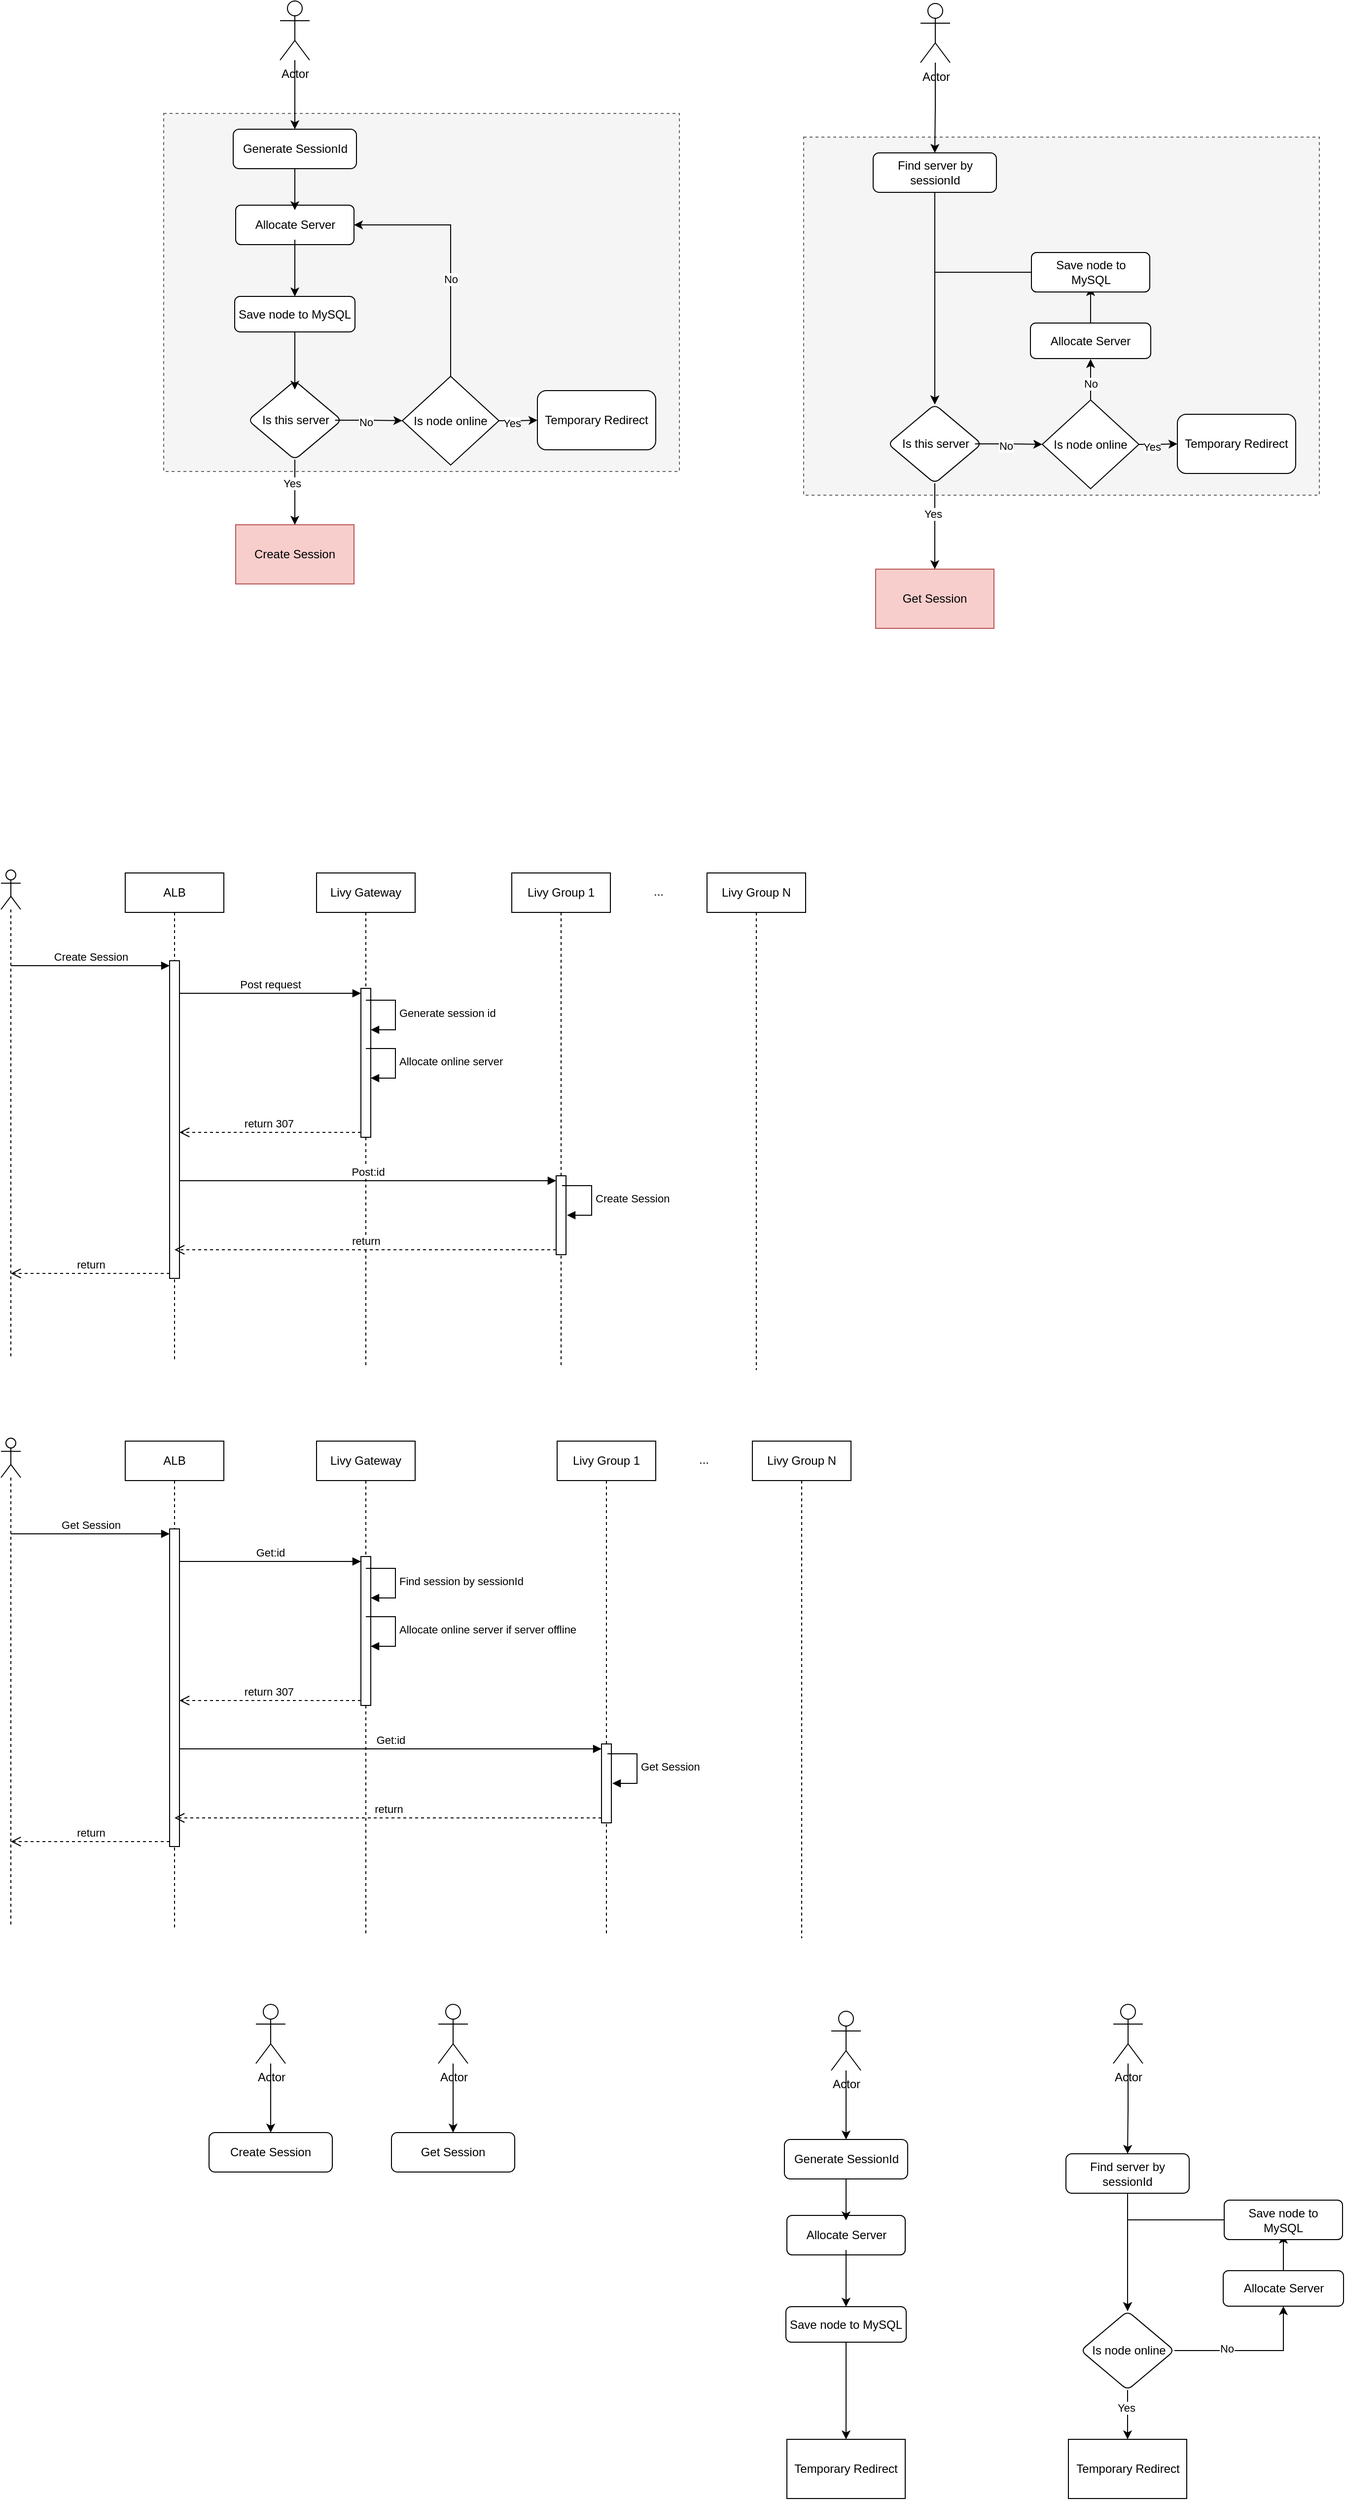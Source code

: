 <mxfile version="26.2.13">
  <diagram name="Page-1" id="TxlCP_52Zl4pygI22ciM">
    <mxGraphModel dx="1428" dy="822" grid="0" gridSize="10" guides="1" tooltips="1" connect="1" arrows="1" fold="1" page="0" pageScale="1" pageWidth="827" pageHeight="1169" math="0" shadow="0">
      <root>
        <mxCell id="0" />
        <mxCell id="1" parent="0" />
        <mxCell id="MgTznX3Nh4NJQTIRdK1o-61" value="" style="rounded=0;whiteSpace=wrap;html=1;dashed=1;fillColor=#f5f5f5;fontColor=#333333;strokeColor=#666666;" vertex="1" parent="1">
          <mxGeometry x="881" y="218" width="523" height="363" as="geometry" />
        </mxCell>
        <mxCell id="MgTznX3Nh4NJQTIRdK1o-23" value="" style="rounded=0;whiteSpace=wrap;html=1;dashed=1;fillColor=#f5f5f5;fontColor=#333333;strokeColor=#666666;" vertex="1" parent="1">
          <mxGeometry x="232" y="194" width="523" height="363" as="geometry" />
        </mxCell>
        <mxCell id="F9eBlbKyJguKDcQdJxCm-21" value="" style="edgeStyle=orthogonalEdgeStyle;rounded=0;orthogonalLoop=1;jettySize=auto;html=1;" parent="1" source="F9eBlbKyJguKDcQdJxCm-1" target="F9eBlbKyJguKDcQdJxCm-20" edge="1">
          <mxGeometry relative="1" as="geometry" />
        </mxCell>
        <mxCell id="F9eBlbKyJguKDcQdJxCm-1" value="Actor" style="shape=umlActor;verticalLabelPosition=bottom;verticalAlign=top;html=1;outlineConnect=0;" parent="1" vertex="1">
          <mxGeometry x="350" y="80" width="30" height="60" as="geometry" />
        </mxCell>
        <mxCell id="F9eBlbKyJguKDcQdJxCm-5" value="" style="rounded=1;whiteSpace=wrap;html=1;verticalAlign=top;arcSize=13;" parent="1" vertex="1">
          <mxGeometry x="305" y="287" width="120" height="40" as="geometry" />
        </mxCell>
        <mxCell id="MgTznX3Nh4NJQTIRdK1o-13" value="" style="edgeStyle=orthogonalEdgeStyle;rounded=0;orthogonalLoop=1;jettySize=auto;html=1;" edge="1" parent="1" source="F9eBlbKyJguKDcQdJxCm-7" target="MgTznX3Nh4NJQTIRdK1o-12">
          <mxGeometry relative="1" as="geometry" />
        </mxCell>
        <mxCell id="F9eBlbKyJguKDcQdJxCm-7" value="Allocate Server" style="text;html=1;align=center;verticalAlign=middle;whiteSpace=wrap;rounded=0;" parent="1" vertex="1">
          <mxGeometry x="322.5" y="292" width="85" height="30" as="geometry" />
        </mxCell>
        <mxCell id="F9eBlbKyJguKDcQdJxCm-11" value="" style="group" parent="1" vertex="1" connectable="0">
          <mxGeometry x="317.5" y="465" width="97" height="80" as="geometry" />
        </mxCell>
        <mxCell id="F9eBlbKyJguKDcQdJxCm-8" value="" style="rhombus;whiteSpace=wrap;html=1;verticalAlign=top;rounded=1;arcSize=13;" parent="F9eBlbKyJguKDcQdJxCm-11" vertex="1">
          <mxGeometry width="95" height="80" as="geometry" />
        </mxCell>
        <mxCell id="F9eBlbKyJguKDcQdJxCm-10" value="Is this server" style="text;html=1;align=center;verticalAlign=middle;whiteSpace=wrap;rounded=0;" parent="F9eBlbKyJguKDcQdJxCm-11" vertex="1">
          <mxGeometry x="8.75" y="25" width="79.5" height="30" as="geometry" />
        </mxCell>
        <mxCell id="F9eBlbKyJguKDcQdJxCm-22" value="" style="edgeStyle=orthogonalEdgeStyle;rounded=0;orthogonalLoop=1;jettySize=auto;html=1;" parent="1" source="F9eBlbKyJguKDcQdJxCm-20" target="F9eBlbKyJguKDcQdJxCm-7" edge="1">
          <mxGeometry relative="1" as="geometry" />
        </mxCell>
        <mxCell id="F9eBlbKyJguKDcQdJxCm-20" value="Generate SessionId" style="rounded=1;whiteSpace=wrap;html=1;" parent="1" vertex="1">
          <mxGeometry x="302.5" y="210" width="125" height="40" as="geometry" />
        </mxCell>
        <mxCell id="F9eBlbKyJguKDcQdJxCm-26" value="Create Session" style="whiteSpace=wrap;html=1;fillColor=#f8cecc;strokeColor=#b85450;" parent="1" vertex="1">
          <mxGeometry x="305" y="611" width="120" height="60" as="geometry" />
        </mxCell>
        <mxCell id="F9eBlbKyJguKDcQdJxCm-30" value="" style="edgeStyle=orthogonalEdgeStyle;rounded=0;orthogonalLoop=1;jettySize=auto;html=1;entryX=0.5;entryY=0;entryDx=0;entryDy=0;" parent="1" source="F9eBlbKyJguKDcQdJxCm-31" target="MgTznX3Nh4NJQTIRdK1o-69" edge="1">
          <mxGeometry relative="1" as="geometry">
            <mxPoint x="1014.5" y="212.5" as="targetPoint" />
          </mxGeometry>
        </mxCell>
        <mxCell id="F9eBlbKyJguKDcQdJxCm-31" value="Actor" style="shape=umlActor;verticalLabelPosition=bottom;verticalAlign=top;html=1;outlineConnect=0;" parent="1" vertex="1">
          <mxGeometry x="999.5" y="82.5" width="30" height="60" as="geometry" />
        </mxCell>
        <mxCell id="F9eBlbKyJguKDcQdJxCm-50" value="Get Session" style="whiteSpace=wrap;html=1;fillColor=#f8cecc;strokeColor=#b85450;" parent="1" vertex="1">
          <mxGeometry x="954" y="656" width="120" height="60" as="geometry" />
        </mxCell>
        <mxCell id="F9eBlbKyJguKDcQdJxCm-53" value="" style="shape=umlLifeline;perimeter=lifelinePerimeter;whiteSpace=wrap;html=1;container=1;dropTarget=0;collapsible=0;recursiveResize=0;outlineConnect=0;portConstraint=eastwest;newEdgeStyle={&quot;curved&quot;:0,&quot;rounded&quot;:0};participant=umlActor;" parent="1" vertex="1">
          <mxGeometry x="67" y="961" width="20" height="493" as="geometry" />
        </mxCell>
        <mxCell id="F9eBlbKyJguKDcQdJxCm-54" value="Livy Gateway" style="shape=umlLifeline;perimeter=lifelinePerimeter;whiteSpace=wrap;html=1;container=1;dropTarget=0;collapsible=0;recursiveResize=0;outlineConnect=0;portConstraint=eastwest;newEdgeStyle={&quot;curved&quot;:0,&quot;rounded&quot;:0};" parent="1" vertex="1">
          <mxGeometry x="387" y="964" width="100" height="500" as="geometry" />
        </mxCell>
        <mxCell id="F9eBlbKyJguKDcQdJxCm-68" value="" style="html=1;outlineConnect=0;targetShapes=umlLifeline;portConstraint=eastwest;newEdgeStyle={&quot;curved&quot;:0,&quot;rounded&quot;:0};points=[[0,0,0,0,5],[0,1,0,0,-5],[1,0,0,0,5],[1,1,0,0,-5]];perimeter=orthogonalPerimeter;" parent="F9eBlbKyJguKDcQdJxCm-54" vertex="1">
          <mxGeometry x="45" y="117" width="10" height="151" as="geometry" />
        </mxCell>
        <mxCell id="F9eBlbKyJguKDcQdJxCm-72" value="Generate session id" style="html=1;align=left;spacingLeft=2;endArrow=block;rounded=0;edgeStyle=orthogonalEdgeStyle;curved=0;rounded=0;" parent="F9eBlbKyJguKDcQdJxCm-54" edge="1">
          <mxGeometry relative="1" as="geometry">
            <mxPoint x="50" y="129" as="sourcePoint" />
            <Array as="points">
              <mxPoint x="80" y="159" />
            </Array>
            <mxPoint x="55" y="159" as="targetPoint" />
          </mxGeometry>
        </mxCell>
        <mxCell id="F9eBlbKyJguKDcQdJxCm-74" value="Allocate online server" style="html=1;align=left;spacingLeft=2;endArrow=block;rounded=0;edgeStyle=orthogonalEdgeStyle;curved=0;rounded=0;" parent="F9eBlbKyJguKDcQdJxCm-54" edge="1">
          <mxGeometry relative="1" as="geometry">
            <mxPoint x="50" y="178" as="sourcePoint" />
            <Array as="points">
              <mxPoint x="80" y="208" />
            </Array>
            <mxPoint x="55" y="208" as="targetPoint" />
          </mxGeometry>
        </mxCell>
        <mxCell id="F9eBlbKyJguKDcQdJxCm-55" value="Livy Group 1" style="shape=umlLifeline;perimeter=lifelinePerimeter;whiteSpace=wrap;html=1;container=1;dropTarget=0;collapsible=0;recursiveResize=0;outlineConnect=0;portConstraint=eastwest;newEdgeStyle={&quot;curved&quot;:0,&quot;rounded&quot;:0};" parent="1" vertex="1">
          <mxGeometry x="585" y="964" width="100" height="500" as="geometry" />
        </mxCell>
        <mxCell id="F9eBlbKyJguKDcQdJxCm-75" value="" style="html=1;points=[[0,0,0,0,5],[0,1,0,0,-5],[1,0,0,0,5],[1,1,0,0,-5]];perimeter=orthogonalPerimeter;outlineConnect=0;targetShapes=umlLifeline;portConstraint=eastwest;newEdgeStyle={&quot;curved&quot;:0,&quot;rounded&quot;:0};" parent="F9eBlbKyJguKDcQdJxCm-55" vertex="1">
          <mxGeometry x="45" y="307" width="10" height="80" as="geometry" />
        </mxCell>
        <mxCell id="F9eBlbKyJguKDcQdJxCm-80" value="Create Session" style="html=1;align=left;spacingLeft=2;endArrow=block;rounded=0;edgeStyle=orthogonalEdgeStyle;curved=0;rounded=0;" parent="F9eBlbKyJguKDcQdJxCm-55" edge="1">
          <mxGeometry relative="1" as="geometry">
            <mxPoint x="51" y="317" as="sourcePoint" />
            <Array as="points">
              <mxPoint x="81" y="347" />
            </Array>
            <mxPoint x="56" y="347" as="targetPoint" />
          </mxGeometry>
        </mxCell>
        <mxCell id="F9eBlbKyJguKDcQdJxCm-56" value="Livy Group N" style="shape=umlLifeline;perimeter=lifelinePerimeter;whiteSpace=wrap;html=1;container=1;dropTarget=0;collapsible=0;recursiveResize=0;outlineConnect=0;portConstraint=eastwest;newEdgeStyle={&quot;curved&quot;:0,&quot;rounded&quot;:0};" parent="1" vertex="1">
          <mxGeometry x="783" y="964" width="100" height="504" as="geometry" />
        </mxCell>
        <mxCell id="F9eBlbKyJguKDcQdJxCm-58" value="Create Session" style="html=1;verticalAlign=bottom;endArrow=block;curved=0;rounded=0;entryX=0;entryY=0;entryDx=0;entryDy=5;" parent="1" source="F9eBlbKyJguKDcQdJxCm-53" target="F9eBlbKyJguKDcQdJxCm-57" edge="1">
          <mxGeometry relative="1" as="geometry">
            <mxPoint x="220" y="1056" as="sourcePoint" />
          </mxGeometry>
        </mxCell>
        <mxCell id="F9eBlbKyJguKDcQdJxCm-59" value="return" style="html=1;verticalAlign=bottom;endArrow=open;dashed=1;endSize=8;curved=0;rounded=0;exitX=0;exitY=1;exitDx=0;exitDy=-5;" parent="1" source="F9eBlbKyJguKDcQdJxCm-57" target="F9eBlbKyJguKDcQdJxCm-53" edge="1">
          <mxGeometry relative="1" as="geometry">
            <mxPoint x="220" y="1126" as="targetPoint" />
          </mxGeometry>
        </mxCell>
        <mxCell id="F9eBlbKyJguKDcQdJxCm-67" value="ALB" style="shape=umlLifeline;perimeter=lifelinePerimeter;whiteSpace=wrap;html=1;container=1;dropTarget=0;collapsible=0;recursiveResize=0;outlineConnect=0;portConstraint=eastwest;newEdgeStyle={&quot;curved&quot;:0,&quot;rounded&quot;:0};" parent="1" vertex="1">
          <mxGeometry x="193" y="964" width="100" height="494" as="geometry" />
        </mxCell>
        <mxCell id="F9eBlbKyJguKDcQdJxCm-57" value="" style="html=1;points=[[0,0,0,0,5],[0,1,0,0,-5],[1,0,0,0,5],[1,1,0,0,-5]];perimeter=orthogonalPerimeter;outlineConnect=0;targetShapes=umlLifeline;portConstraint=eastwest;newEdgeStyle={&quot;curved&quot;:0,&quot;rounded&quot;:0};" parent="F9eBlbKyJguKDcQdJxCm-67" vertex="1">
          <mxGeometry x="45" y="89" width="10" height="322" as="geometry" />
        </mxCell>
        <mxCell id="F9eBlbKyJguKDcQdJxCm-69" value="Post request" style="html=1;verticalAlign=bottom;endArrow=block;curved=0;rounded=0;entryX=0;entryY=0;entryDx=0;entryDy=5;" parent="1" source="F9eBlbKyJguKDcQdJxCm-57" target="F9eBlbKyJguKDcQdJxCm-68" edge="1">
          <mxGeometry relative="1" as="geometry">
            <mxPoint x="362" y="1086" as="sourcePoint" />
          </mxGeometry>
        </mxCell>
        <mxCell id="F9eBlbKyJguKDcQdJxCm-70" value="return 307&amp;nbsp;" style="html=1;verticalAlign=bottom;endArrow=open;dashed=1;endSize=8;curved=0;rounded=0;exitX=0;exitY=1;exitDx=0;exitDy=-5;" parent="1" source="F9eBlbKyJguKDcQdJxCm-68" target="F9eBlbKyJguKDcQdJxCm-57" edge="1">
          <mxGeometry relative="1" as="geometry">
            <mxPoint x="362" y="1156" as="targetPoint" />
          </mxGeometry>
        </mxCell>
        <mxCell id="F9eBlbKyJguKDcQdJxCm-76" value="Post:id" style="html=1;verticalAlign=bottom;endArrow=block;curved=0;rounded=0;entryX=0;entryY=0;entryDx=0;entryDy=5;" parent="1" source="F9eBlbKyJguKDcQdJxCm-57" target="F9eBlbKyJguKDcQdJxCm-75" edge="1">
          <mxGeometry relative="1" as="geometry">
            <mxPoint x="560" y="1276" as="sourcePoint" />
          </mxGeometry>
        </mxCell>
        <mxCell id="F9eBlbKyJguKDcQdJxCm-77" value="return" style="html=1;verticalAlign=bottom;endArrow=open;dashed=1;endSize=8;curved=0;rounded=0;exitX=0;exitY=1;exitDx=0;exitDy=-5;" parent="1" source="F9eBlbKyJguKDcQdJxCm-75" target="F9eBlbKyJguKDcQdJxCm-67" edge="1">
          <mxGeometry relative="1" as="geometry">
            <mxPoint x="560" y="1346" as="targetPoint" />
          </mxGeometry>
        </mxCell>
        <mxCell id="F9eBlbKyJguKDcQdJxCm-78" value="..." style="text;html=1;align=center;verticalAlign=middle;whiteSpace=wrap;rounded=0;" parent="1" vertex="1">
          <mxGeometry x="704" y="968" width="60" height="30" as="geometry" />
        </mxCell>
        <mxCell id="F9eBlbKyJguKDcQdJxCm-81" value="" style="shape=umlLifeline;perimeter=lifelinePerimeter;whiteSpace=wrap;html=1;container=1;dropTarget=0;collapsible=0;recursiveResize=0;outlineConnect=0;portConstraint=eastwest;newEdgeStyle={&quot;curved&quot;:0,&quot;rounded&quot;:0};participant=umlActor;" parent="1" vertex="1">
          <mxGeometry x="67" y="1537" width="20" height="493" as="geometry" />
        </mxCell>
        <mxCell id="F9eBlbKyJguKDcQdJxCm-82" value="Livy Gateway" style="shape=umlLifeline;perimeter=lifelinePerimeter;whiteSpace=wrap;html=1;container=1;dropTarget=0;collapsible=0;recursiveResize=0;outlineConnect=0;portConstraint=eastwest;newEdgeStyle={&quot;curved&quot;:0,&quot;rounded&quot;:0};" parent="1" vertex="1">
          <mxGeometry x="387" y="1540" width="100" height="500" as="geometry" />
        </mxCell>
        <mxCell id="F9eBlbKyJguKDcQdJxCm-83" value="" style="html=1;outlineConnect=0;targetShapes=umlLifeline;portConstraint=eastwest;newEdgeStyle={&quot;curved&quot;:0,&quot;rounded&quot;:0};points=[[0,0,0,0,5],[0,1,0,0,-5],[1,0,0,0,5],[1,1,0,0,-5]];perimeter=orthogonalPerimeter;" parent="F9eBlbKyJguKDcQdJxCm-82" vertex="1">
          <mxGeometry x="45" y="117" width="10" height="151" as="geometry" />
        </mxCell>
        <mxCell id="F9eBlbKyJguKDcQdJxCm-84" value="Find session by sessionId" style="html=1;align=left;spacingLeft=2;endArrow=block;rounded=0;edgeStyle=orthogonalEdgeStyle;curved=0;rounded=0;" parent="F9eBlbKyJguKDcQdJxCm-82" edge="1">
          <mxGeometry relative="1" as="geometry">
            <mxPoint x="50" y="129" as="sourcePoint" />
            <Array as="points">
              <mxPoint x="80" y="159" />
            </Array>
            <mxPoint x="55" y="159" as="targetPoint" />
          </mxGeometry>
        </mxCell>
        <mxCell id="F9eBlbKyJguKDcQdJxCm-85" value="Allocate online server if server offline" style="html=1;align=left;spacingLeft=2;endArrow=block;rounded=0;edgeStyle=orthogonalEdgeStyle;curved=0;rounded=0;" parent="F9eBlbKyJguKDcQdJxCm-82" edge="1">
          <mxGeometry relative="1" as="geometry">
            <mxPoint x="50" y="178" as="sourcePoint" />
            <Array as="points">
              <mxPoint x="80" y="208" />
            </Array>
            <mxPoint x="55" y="208" as="targetPoint" />
          </mxGeometry>
        </mxCell>
        <mxCell id="F9eBlbKyJguKDcQdJxCm-86" value="Livy Group 1" style="shape=umlLifeline;perimeter=lifelinePerimeter;whiteSpace=wrap;html=1;container=1;dropTarget=0;collapsible=0;recursiveResize=0;outlineConnect=0;portConstraint=eastwest;newEdgeStyle={&quot;curved&quot;:0,&quot;rounded&quot;:0};" parent="1" vertex="1">
          <mxGeometry x="631" y="1540" width="100" height="500" as="geometry" />
        </mxCell>
        <mxCell id="F9eBlbKyJguKDcQdJxCm-87" value="" style="html=1;points=[[0,0,0,0,5],[0,1,0,0,-5],[1,0,0,0,5],[1,1,0,0,-5]];perimeter=orthogonalPerimeter;outlineConnect=0;targetShapes=umlLifeline;portConstraint=eastwest;newEdgeStyle={&quot;curved&quot;:0,&quot;rounded&quot;:0};" parent="F9eBlbKyJguKDcQdJxCm-86" vertex="1">
          <mxGeometry x="45" y="307" width="10" height="80" as="geometry" />
        </mxCell>
        <mxCell id="F9eBlbKyJguKDcQdJxCm-88" value="Get Session" style="html=1;align=left;spacingLeft=2;endArrow=block;rounded=0;edgeStyle=orthogonalEdgeStyle;curved=0;rounded=0;" parent="F9eBlbKyJguKDcQdJxCm-86" edge="1">
          <mxGeometry relative="1" as="geometry">
            <mxPoint x="51" y="317" as="sourcePoint" />
            <Array as="points">
              <mxPoint x="81" y="347" />
            </Array>
            <mxPoint x="56" y="347" as="targetPoint" />
          </mxGeometry>
        </mxCell>
        <mxCell id="F9eBlbKyJguKDcQdJxCm-89" value="Livy Group N" style="shape=umlLifeline;perimeter=lifelinePerimeter;whiteSpace=wrap;html=1;container=1;dropTarget=0;collapsible=0;recursiveResize=0;outlineConnect=0;portConstraint=eastwest;newEdgeStyle={&quot;curved&quot;:0,&quot;rounded&quot;:0};" parent="1" vertex="1">
          <mxGeometry x="829" y="1540" width="100" height="504" as="geometry" />
        </mxCell>
        <mxCell id="F9eBlbKyJguKDcQdJxCm-90" value="Get Session" style="html=1;verticalAlign=bottom;endArrow=block;curved=0;rounded=0;entryX=0;entryY=0;entryDx=0;entryDy=5;" parent="1" source="F9eBlbKyJguKDcQdJxCm-81" target="F9eBlbKyJguKDcQdJxCm-93" edge="1">
          <mxGeometry relative="1" as="geometry">
            <mxPoint x="220" y="1632" as="sourcePoint" />
          </mxGeometry>
        </mxCell>
        <mxCell id="F9eBlbKyJguKDcQdJxCm-91" value="return" style="html=1;verticalAlign=bottom;endArrow=open;dashed=1;endSize=8;curved=0;rounded=0;exitX=0;exitY=1;exitDx=0;exitDy=-5;" parent="1" source="F9eBlbKyJguKDcQdJxCm-93" target="F9eBlbKyJguKDcQdJxCm-81" edge="1">
          <mxGeometry relative="1" as="geometry">
            <mxPoint x="220" y="1702" as="targetPoint" />
          </mxGeometry>
        </mxCell>
        <mxCell id="F9eBlbKyJguKDcQdJxCm-92" value="ALB" style="shape=umlLifeline;perimeter=lifelinePerimeter;whiteSpace=wrap;html=1;container=1;dropTarget=0;collapsible=0;recursiveResize=0;outlineConnect=0;portConstraint=eastwest;newEdgeStyle={&quot;curved&quot;:0,&quot;rounded&quot;:0};" parent="1" vertex="1">
          <mxGeometry x="193" y="1540" width="100" height="494" as="geometry" />
        </mxCell>
        <mxCell id="F9eBlbKyJguKDcQdJxCm-93" value="" style="html=1;points=[[0,0,0,0,5],[0,1,0,0,-5],[1,0,0,0,5],[1,1,0,0,-5]];perimeter=orthogonalPerimeter;outlineConnect=0;targetShapes=umlLifeline;portConstraint=eastwest;newEdgeStyle={&quot;curved&quot;:0,&quot;rounded&quot;:0};" parent="F9eBlbKyJguKDcQdJxCm-92" vertex="1">
          <mxGeometry x="45" y="89" width="10" height="322" as="geometry" />
        </mxCell>
        <mxCell id="F9eBlbKyJguKDcQdJxCm-94" value="Get:id" style="html=1;verticalAlign=bottom;endArrow=block;curved=0;rounded=0;entryX=0;entryY=0;entryDx=0;entryDy=5;" parent="1" source="F9eBlbKyJguKDcQdJxCm-93" target="F9eBlbKyJguKDcQdJxCm-83" edge="1">
          <mxGeometry relative="1" as="geometry">
            <mxPoint x="362" y="1662" as="sourcePoint" />
          </mxGeometry>
        </mxCell>
        <mxCell id="F9eBlbKyJguKDcQdJxCm-95" value="return 307&amp;nbsp;" style="html=1;verticalAlign=bottom;endArrow=open;dashed=1;endSize=8;curved=0;rounded=0;exitX=0;exitY=1;exitDx=0;exitDy=-5;" parent="1" source="F9eBlbKyJguKDcQdJxCm-83" target="F9eBlbKyJguKDcQdJxCm-93" edge="1">
          <mxGeometry relative="1" as="geometry">
            <mxPoint x="362" y="1732" as="targetPoint" />
          </mxGeometry>
        </mxCell>
        <mxCell id="F9eBlbKyJguKDcQdJxCm-96" value="Get:id" style="html=1;verticalAlign=bottom;endArrow=block;curved=0;rounded=0;entryX=0;entryY=0;entryDx=0;entryDy=5;" parent="1" source="F9eBlbKyJguKDcQdJxCm-93" target="F9eBlbKyJguKDcQdJxCm-87" edge="1">
          <mxGeometry relative="1" as="geometry">
            <mxPoint x="560" y="1852" as="sourcePoint" />
          </mxGeometry>
        </mxCell>
        <mxCell id="F9eBlbKyJguKDcQdJxCm-97" value="return" style="html=1;verticalAlign=bottom;endArrow=open;dashed=1;endSize=8;curved=0;rounded=0;exitX=0;exitY=1;exitDx=0;exitDy=-5;" parent="1" source="F9eBlbKyJguKDcQdJxCm-87" target="F9eBlbKyJguKDcQdJxCm-92" edge="1">
          <mxGeometry relative="1" as="geometry">
            <mxPoint x="560" y="1922" as="targetPoint" />
          </mxGeometry>
        </mxCell>
        <mxCell id="F9eBlbKyJguKDcQdJxCm-98" value="..." style="text;html=1;align=center;verticalAlign=middle;whiteSpace=wrap;rounded=0;" parent="1" vertex="1">
          <mxGeometry x="750" y="1544" width="60" height="30" as="geometry" />
        </mxCell>
        <mxCell id="MgTznX3Nh4NJQTIRdK1o-16" value="" style="edgeStyle=orthogonalEdgeStyle;rounded=0;orthogonalLoop=1;jettySize=auto;html=1;" edge="1" parent="1" source="MgTznX3Nh4NJQTIRdK1o-12">
          <mxGeometry relative="1" as="geometry">
            <mxPoint x="365" y="474" as="targetPoint" />
          </mxGeometry>
        </mxCell>
        <mxCell id="MgTznX3Nh4NJQTIRdK1o-12" value="Save node to MySQL" style="rounded=1;whiteSpace=wrap;html=1;" vertex="1" parent="1">
          <mxGeometry x="304" y="379.5" width="122" height="36" as="geometry" />
        </mxCell>
        <mxCell id="MgTznX3Nh4NJQTIRdK1o-20" value="" style="edgeStyle=orthogonalEdgeStyle;rounded=0;orthogonalLoop=1;jettySize=auto;html=1;entryX=0.5;entryY=0;entryDx=0;entryDy=0;" edge="1" parent="1" source="F9eBlbKyJguKDcQdJxCm-8" target="F9eBlbKyJguKDcQdJxCm-26">
          <mxGeometry relative="1" as="geometry">
            <mxPoint x="365" y="605" as="targetPoint" />
          </mxGeometry>
        </mxCell>
        <mxCell id="MgTznX3Nh4NJQTIRdK1o-21" value="Yes" style="edgeLabel;html=1;align=center;verticalAlign=middle;resizable=0;points=[];" vertex="1" connectable="0" parent="MgTznX3Nh4NJQTIRdK1o-20">
          <mxGeometry x="-0.267" y="-3" relative="1" as="geometry">
            <mxPoint as="offset" />
          </mxGeometry>
        </mxCell>
        <mxCell id="MgTznX3Nh4NJQTIRdK1o-55" value="" style="edgeStyle=orthogonalEdgeStyle;rounded=0;orthogonalLoop=1;jettySize=auto;html=1;" edge="1" parent="1" source="MgTznX3Nh4NJQTIRdK1o-48" target="MgTznX3Nh4NJQTIRdK1o-52">
          <mxGeometry relative="1" as="geometry" />
        </mxCell>
        <mxCell id="MgTznX3Nh4NJQTIRdK1o-56" value="Yes" style="edgeLabel;html=1;align=center;verticalAlign=middle;resizable=0;points=[];" vertex="1" connectable="0" parent="MgTznX3Nh4NJQTIRdK1o-55">
          <mxGeometry x="-0.342" y="-1" relative="1" as="geometry">
            <mxPoint y="1" as="offset" />
          </mxGeometry>
        </mxCell>
        <mxCell id="MgTznX3Nh4NJQTIRdK1o-57" style="edgeStyle=orthogonalEdgeStyle;rounded=0;orthogonalLoop=1;jettySize=auto;html=1;entryX=1;entryY=0.5;entryDx=0;entryDy=0;exitX=0.5;exitY=0;exitDx=0;exitDy=0;" edge="1" parent="1" source="MgTznX3Nh4NJQTIRdK1o-48" target="F9eBlbKyJguKDcQdJxCm-5">
          <mxGeometry relative="1" as="geometry" />
        </mxCell>
        <mxCell id="MgTznX3Nh4NJQTIRdK1o-58" value="No" style="edgeLabel;html=1;align=center;verticalAlign=middle;resizable=0;points=[];" vertex="1" connectable="0" parent="MgTznX3Nh4NJQTIRdK1o-57">
          <mxGeometry x="-0.217" relative="1" as="geometry">
            <mxPoint as="offset" />
          </mxGeometry>
        </mxCell>
        <mxCell id="MgTznX3Nh4NJQTIRdK1o-48" value="Is node online" style="rhombus;whiteSpace=wrap;html=1;" vertex="1" parent="1">
          <mxGeometry x="474" y="460.5" width="98" height="90" as="geometry" />
        </mxCell>
        <mxCell id="MgTznX3Nh4NJQTIRdK1o-52" value="Temporary Redirect" style="rounded=1;whiteSpace=wrap;html=1;" vertex="1" parent="1">
          <mxGeometry x="611" y="475" width="120" height="60" as="geometry" />
        </mxCell>
        <mxCell id="MgTznX3Nh4NJQTIRdK1o-53" value="" style="edgeStyle=orthogonalEdgeStyle;rounded=0;orthogonalLoop=1;jettySize=auto;html=1;" edge="1" parent="1" source="F9eBlbKyJguKDcQdJxCm-10" target="MgTznX3Nh4NJQTIRdK1o-48">
          <mxGeometry relative="1" as="geometry" />
        </mxCell>
        <mxCell id="MgTznX3Nh4NJQTIRdK1o-54" value="No" style="edgeLabel;html=1;align=center;verticalAlign=middle;resizable=0;points=[];" vertex="1" connectable="0" parent="MgTznX3Nh4NJQTIRdK1o-53">
          <mxGeometry x="-0.12" y="-2" relative="1" as="geometry">
            <mxPoint as="offset" />
          </mxGeometry>
        </mxCell>
        <mxCell id="MgTznX3Nh4NJQTIRdK1o-65" value="" style="group" vertex="1" connectable="0" parent="1">
          <mxGeometry x="966.5" y="489" width="97" height="80" as="geometry" />
        </mxCell>
        <mxCell id="MgTznX3Nh4NJQTIRdK1o-66" value="" style="rhombus;whiteSpace=wrap;html=1;verticalAlign=top;rounded=1;arcSize=13;" vertex="1" parent="MgTznX3Nh4NJQTIRdK1o-65">
          <mxGeometry width="95" height="80" as="geometry" />
        </mxCell>
        <mxCell id="MgTznX3Nh4NJQTIRdK1o-67" value="Is this server" style="text;html=1;align=center;verticalAlign=middle;whiteSpace=wrap;rounded=0;" vertex="1" parent="MgTznX3Nh4NJQTIRdK1o-65">
          <mxGeometry x="8.75" y="25" width="79.5" height="30" as="geometry" />
        </mxCell>
        <mxCell id="MgTznX3Nh4NJQTIRdK1o-83" style="edgeStyle=orthogonalEdgeStyle;rounded=0;orthogonalLoop=1;jettySize=auto;html=1;" edge="1" parent="1" source="MgTznX3Nh4NJQTIRdK1o-69" target="MgTznX3Nh4NJQTIRdK1o-66">
          <mxGeometry relative="1" as="geometry" />
        </mxCell>
        <mxCell id="MgTznX3Nh4NJQTIRdK1o-69" value="Find server by sessionId" style="rounded=1;whiteSpace=wrap;html=1;" vertex="1" parent="1">
          <mxGeometry x="951.5" y="234" width="125" height="40" as="geometry" />
        </mxCell>
        <mxCell id="MgTznX3Nh4NJQTIRdK1o-82" value="" style="edgeStyle=orthogonalEdgeStyle;rounded=0;orthogonalLoop=1;jettySize=auto;html=1;" edge="1" parent="1" source="MgTznX3Nh4NJQTIRdK1o-71" target="MgTznX3Nh4NJQTIRdK1o-64">
          <mxGeometry relative="1" as="geometry" />
        </mxCell>
        <mxCell id="MgTznX3Nh4NJQTIRdK1o-71" value="Allocate Server" style="rounded=1;whiteSpace=wrap;html=1;" vertex="1" parent="1">
          <mxGeometry x="1111" y="406.5" width="122" height="36" as="geometry" />
        </mxCell>
        <mxCell id="MgTznX3Nh4NJQTIRdK1o-73" value="" style="edgeStyle=orthogonalEdgeStyle;rounded=0;orthogonalLoop=1;jettySize=auto;html=1;" edge="1" parent="1" source="MgTznX3Nh4NJQTIRdK1o-77" target="MgTznX3Nh4NJQTIRdK1o-78">
          <mxGeometry relative="1" as="geometry" />
        </mxCell>
        <mxCell id="MgTznX3Nh4NJQTIRdK1o-74" value="Yes" style="edgeLabel;html=1;align=center;verticalAlign=middle;resizable=0;points=[];" vertex="1" connectable="0" parent="MgTznX3Nh4NJQTIRdK1o-73">
          <mxGeometry x="-0.342" y="-1" relative="1" as="geometry">
            <mxPoint y="1" as="offset" />
          </mxGeometry>
        </mxCell>
        <mxCell id="MgTznX3Nh4NJQTIRdK1o-75" style="edgeStyle=orthogonalEdgeStyle;rounded=0;orthogonalLoop=1;jettySize=auto;html=1;exitX=0.5;exitY=0;exitDx=0;exitDy=0;" edge="1" parent="1" source="MgTznX3Nh4NJQTIRdK1o-77">
          <mxGeometry relative="1" as="geometry">
            <mxPoint x="1172" y="443" as="targetPoint" />
          </mxGeometry>
        </mxCell>
        <mxCell id="MgTznX3Nh4NJQTIRdK1o-76" value="No" style="edgeLabel;html=1;align=center;verticalAlign=middle;resizable=0;points=[];" vertex="1" connectable="0" parent="MgTznX3Nh4NJQTIRdK1o-75">
          <mxGeometry x="-0.217" relative="1" as="geometry">
            <mxPoint as="offset" />
          </mxGeometry>
        </mxCell>
        <mxCell id="MgTznX3Nh4NJQTIRdK1o-77" value="Is node online" style="rhombus;whiteSpace=wrap;html=1;" vertex="1" parent="1">
          <mxGeometry x="1123" y="484.5" width="98" height="90" as="geometry" />
        </mxCell>
        <mxCell id="MgTznX3Nh4NJQTIRdK1o-78" value="Temporary Redirect" style="rounded=1;whiteSpace=wrap;html=1;" vertex="1" parent="1">
          <mxGeometry x="1260" y="499" width="120" height="60" as="geometry" />
        </mxCell>
        <mxCell id="MgTznX3Nh4NJQTIRdK1o-79" value="" style="edgeStyle=orthogonalEdgeStyle;rounded=0;orthogonalLoop=1;jettySize=auto;html=1;" edge="1" parent="1" source="MgTznX3Nh4NJQTIRdK1o-67" target="MgTznX3Nh4NJQTIRdK1o-77">
          <mxGeometry relative="1" as="geometry" />
        </mxCell>
        <mxCell id="MgTznX3Nh4NJQTIRdK1o-80" value="No" style="edgeLabel;html=1;align=center;verticalAlign=middle;resizable=0;points=[];" vertex="1" connectable="0" parent="MgTznX3Nh4NJQTIRdK1o-79">
          <mxGeometry x="-0.12" y="-2" relative="1" as="geometry">
            <mxPoint as="offset" />
          </mxGeometry>
        </mxCell>
        <mxCell id="MgTznX3Nh4NJQTIRdK1o-81" value="" style="group" vertex="1" connectable="0" parent="1">
          <mxGeometry x="1112" y="335" width="120" height="40" as="geometry" />
        </mxCell>
        <mxCell id="MgTznX3Nh4NJQTIRdK1o-62" value="" style="rounded=1;whiteSpace=wrap;html=1;verticalAlign=top;arcSize=13;" vertex="1" parent="MgTznX3Nh4NJQTIRdK1o-81">
          <mxGeometry width="120" height="40" as="geometry" />
        </mxCell>
        <mxCell id="MgTznX3Nh4NJQTIRdK1o-64" value="Save node to MySQL" style="text;html=1;align=center;verticalAlign=middle;whiteSpace=wrap;rounded=0;" vertex="1" parent="MgTznX3Nh4NJQTIRdK1o-81">
          <mxGeometry x="17.5" y="5" width="85" height="30" as="geometry" />
        </mxCell>
        <mxCell id="MgTznX3Nh4NJQTIRdK1o-84" style="edgeStyle=orthogonalEdgeStyle;rounded=0;orthogonalLoop=1;jettySize=auto;html=1;entryX=0.5;entryY=0;entryDx=0;entryDy=0;" edge="1" parent="1" source="MgTznX3Nh4NJQTIRdK1o-66" target="F9eBlbKyJguKDcQdJxCm-50">
          <mxGeometry relative="1" as="geometry" />
        </mxCell>
        <mxCell id="MgTznX3Nh4NJQTIRdK1o-85" value="Yes" style="edgeLabel;html=1;align=center;verticalAlign=middle;resizable=0;points=[];" vertex="1" connectable="0" parent="MgTznX3Nh4NJQTIRdK1o-84">
          <mxGeometry x="-0.287" y="-2" relative="1" as="geometry">
            <mxPoint as="offset" />
          </mxGeometry>
        </mxCell>
        <mxCell id="MgTznX3Nh4NJQTIRdK1o-86" style="edgeStyle=orthogonalEdgeStyle;rounded=0;orthogonalLoop=1;jettySize=auto;html=1;entryX=0.5;entryY=0;entryDx=0;entryDy=0;" edge="1" parent="1" source="MgTznX3Nh4NJQTIRdK1o-62" target="MgTznX3Nh4NJQTIRdK1o-66">
          <mxGeometry relative="1" as="geometry" />
        </mxCell>
        <mxCell id="MgTznX3Nh4NJQTIRdK1o-88" value="" style="edgeStyle=orthogonalEdgeStyle;rounded=0;orthogonalLoop=1;jettySize=auto;html=1;" edge="1" parent="1" source="MgTznX3Nh4NJQTIRdK1o-89" target="MgTznX3Nh4NJQTIRdK1o-97">
          <mxGeometry relative="1" as="geometry" />
        </mxCell>
        <mxCell id="MgTznX3Nh4NJQTIRdK1o-89" value="Actor" style="shape=umlActor;verticalLabelPosition=bottom;verticalAlign=top;html=1;outlineConnect=0;" vertex="1" parent="1">
          <mxGeometry x="909" y="2118" width="30" height="60" as="geometry" />
        </mxCell>
        <mxCell id="MgTznX3Nh4NJQTIRdK1o-90" value="" style="rounded=1;whiteSpace=wrap;html=1;verticalAlign=top;arcSize=13;" vertex="1" parent="1">
          <mxGeometry x="864" y="2325" width="120" height="40" as="geometry" />
        </mxCell>
        <mxCell id="MgTznX3Nh4NJQTIRdK1o-91" value="" style="edgeStyle=orthogonalEdgeStyle;rounded=0;orthogonalLoop=1;jettySize=auto;html=1;" edge="1" parent="1" source="MgTznX3Nh4NJQTIRdK1o-92" target="MgTznX3Nh4NJQTIRdK1o-100">
          <mxGeometry relative="1" as="geometry" />
        </mxCell>
        <mxCell id="MgTznX3Nh4NJQTIRdK1o-92" value="Allocate Server" style="text;html=1;align=center;verticalAlign=middle;whiteSpace=wrap;rounded=0;" vertex="1" parent="1">
          <mxGeometry x="881.5" y="2330" width="85" height="30" as="geometry" />
        </mxCell>
        <mxCell id="MgTznX3Nh4NJQTIRdK1o-96" value="" style="edgeStyle=orthogonalEdgeStyle;rounded=0;orthogonalLoop=1;jettySize=auto;html=1;" edge="1" parent="1" source="MgTznX3Nh4NJQTIRdK1o-97" target="MgTznX3Nh4NJQTIRdK1o-92">
          <mxGeometry relative="1" as="geometry" />
        </mxCell>
        <mxCell id="MgTznX3Nh4NJQTIRdK1o-97" value="Generate SessionId" style="rounded=1;whiteSpace=wrap;html=1;" vertex="1" parent="1">
          <mxGeometry x="861.5" y="2248" width="125" height="40" as="geometry" />
        </mxCell>
        <mxCell id="MgTznX3Nh4NJQTIRdK1o-99" value="" style="edgeStyle=orthogonalEdgeStyle;rounded=0;orthogonalLoop=1;jettySize=auto;html=1;entryX=0.5;entryY=0;entryDx=0;entryDy=0;" edge="1" parent="1" source="MgTznX3Nh4NJQTIRdK1o-100" target="MgTznX3Nh4NJQTIRdK1o-111">
          <mxGeometry relative="1" as="geometry">
            <mxPoint x="924" y="2512" as="targetPoint" />
          </mxGeometry>
        </mxCell>
        <mxCell id="MgTznX3Nh4NJQTIRdK1o-100" value="Save node to MySQL" style="rounded=1;whiteSpace=wrap;html=1;" vertex="1" parent="1">
          <mxGeometry x="863" y="2417.5" width="122" height="36" as="geometry" />
        </mxCell>
        <mxCell id="MgTznX3Nh4NJQTIRdK1o-111" value="Temporary Redirect" style="rounded=0;whiteSpace=wrap;html=1;" vertex="1" parent="1">
          <mxGeometry x="864" y="2552" width="120" height="60" as="geometry" />
        </mxCell>
        <mxCell id="MgTznX3Nh4NJQTIRdK1o-112" value="" style="edgeStyle=orthogonalEdgeStyle;rounded=0;orthogonalLoop=1;jettySize=auto;html=1;entryX=0.5;entryY=0;entryDx=0;entryDy=0;" edge="1" parent="1" source="MgTznX3Nh4NJQTIRdK1o-113" target="MgTznX3Nh4NJQTIRdK1o-120">
          <mxGeometry relative="1" as="geometry">
            <mxPoint x="1210" y="2241" as="targetPoint" />
          </mxGeometry>
        </mxCell>
        <mxCell id="MgTznX3Nh4NJQTIRdK1o-113" value="Actor" style="shape=umlActor;verticalLabelPosition=bottom;verticalAlign=top;html=1;outlineConnect=0;" vertex="1" parent="1">
          <mxGeometry x="1195" y="2111" width="30" height="60" as="geometry" />
        </mxCell>
        <mxCell id="MgTznX3Nh4NJQTIRdK1o-116" value="" style="group" vertex="1" connectable="0" parent="1">
          <mxGeometry x="1162" y="2422" width="97" height="80" as="geometry" />
        </mxCell>
        <mxCell id="MgTznX3Nh4NJQTIRdK1o-117" value="" style="rhombus;whiteSpace=wrap;html=1;verticalAlign=top;rounded=1;arcSize=13;" vertex="1" parent="MgTznX3Nh4NJQTIRdK1o-116">
          <mxGeometry width="95" height="80" as="geometry" />
        </mxCell>
        <mxCell id="MgTznX3Nh4NJQTIRdK1o-118" value="Is node online" style="text;html=1;align=center;verticalAlign=middle;whiteSpace=wrap;rounded=0;" vertex="1" parent="MgTznX3Nh4NJQTIRdK1o-116">
          <mxGeometry x="8.75" y="25" width="79.5" height="30" as="geometry" />
        </mxCell>
        <mxCell id="MgTznX3Nh4NJQTIRdK1o-119" style="edgeStyle=orthogonalEdgeStyle;rounded=0;orthogonalLoop=1;jettySize=auto;html=1;" edge="1" parent="1" source="MgTznX3Nh4NJQTIRdK1o-120" target="MgTznX3Nh4NJQTIRdK1o-117">
          <mxGeometry relative="1" as="geometry" />
        </mxCell>
        <mxCell id="MgTznX3Nh4NJQTIRdK1o-120" value="Find server by sessionId" style="rounded=1;whiteSpace=wrap;html=1;" vertex="1" parent="1">
          <mxGeometry x="1147" y="2262.5" width="125" height="40" as="geometry" />
        </mxCell>
        <mxCell id="MgTznX3Nh4NJQTIRdK1o-121" value="" style="edgeStyle=orthogonalEdgeStyle;rounded=0;orthogonalLoop=1;jettySize=auto;html=1;" edge="1" parent="1" source="MgTznX3Nh4NJQTIRdK1o-122" target="MgTznX3Nh4NJQTIRdK1o-133">
          <mxGeometry relative="1" as="geometry" />
        </mxCell>
        <mxCell id="MgTznX3Nh4NJQTIRdK1o-122" value="Allocate Server" style="rounded=1;whiteSpace=wrap;html=1;" vertex="1" parent="1">
          <mxGeometry x="1306.5" y="2381" width="122" height="36" as="geometry" />
        </mxCell>
        <mxCell id="MgTznX3Nh4NJQTIRdK1o-131" value="" style="group" vertex="1" connectable="0" parent="1">
          <mxGeometry x="1307.5" y="2309.5" width="120" height="40" as="geometry" />
        </mxCell>
        <mxCell id="MgTznX3Nh4NJQTIRdK1o-132" value="" style="rounded=1;whiteSpace=wrap;html=1;verticalAlign=top;arcSize=13;" vertex="1" parent="MgTznX3Nh4NJQTIRdK1o-131">
          <mxGeometry width="120" height="40" as="geometry" />
        </mxCell>
        <mxCell id="MgTznX3Nh4NJQTIRdK1o-133" value="Save node to MySQL" style="text;html=1;align=center;verticalAlign=middle;whiteSpace=wrap;rounded=0;" vertex="1" parent="MgTznX3Nh4NJQTIRdK1o-131">
          <mxGeometry x="17.5" y="5" width="85" height="30" as="geometry" />
        </mxCell>
        <mxCell id="MgTznX3Nh4NJQTIRdK1o-134" style="edgeStyle=orthogonalEdgeStyle;rounded=0;orthogonalLoop=1;jettySize=auto;html=1;entryX=0.5;entryY=0;entryDx=0;entryDy=0;" edge="1" parent="1" source="MgTznX3Nh4NJQTIRdK1o-117" target="MgTznX3Nh4NJQTIRdK1o-139">
          <mxGeometry relative="1" as="geometry">
            <mxPoint x="1209.5" y="2577" as="targetPoint" />
          </mxGeometry>
        </mxCell>
        <mxCell id="MgTznX3Nh4NJQTIRdK1o-135" value="Yes" style="edgeLabel;html=1;align=center;verticalAlign=middle;resizable=0;points=[];" vertex="1" connectable="0" parent="MgTznX3Nh4NJQTIRdK1o-134">
          <mxGeometry x="-0.287" y="-2" relative="1" as="geometry">
            <mxPoint as="offset" />
          </mxGeometry>
        </mxCell>
        <mxCell id="MgTznX3Nh4NJQTIRdK1o-136" style="edgeStyle=orthogonalEdgeStyle;rounded=0;orthogonalLoop=1;jettySize=auto;html=1;entryX=0.5;entryY=0;entryDx=0;entryDy=0;" edge="1" parent="1" source="MgTznX3Nh4NJQTIRdK1o-132" target="MgTznX3Nh4NJQTIRdK1o-117">
          <mxGeometry relative="1" as="geometry" />
        </mxCell>
        <mxCell id="MgTznX3Nh4NJQTIRdK1o-137" style="edgeStyle=orthogonalEdgeStyle;rounded=0;orthogonalLoop=1;jettySize=auto;html=1;entryX=0.5;entryY=1;entryDx=0;entryDy=0;" edge="1" parent="1" source="MgTznX3Nh4NJQTIRdK1o-117" target="MgTznX3Nh4NJQTIRdK1o-122">
          <mxGeometry relative="1" as="geometry" />
        </mxCell>
        <mxCell id="MgTznX3Nh4NJQTIRdK1o-138" value="No" style="edgeLabel;html=1;align=center;verticalAlign=middle;resizable=0;points=[];" vertex="1" connectable="0" parent="MgTznX3Nh4NJQTIRdK1o-137">
          <mxGeometry x="-0.318" y="2" relative="1" as="geometry">
            <mxPoint as="offset" />
          </mxGeometry>
        </mxCell>
        <mxCell id="MgTznX3Nh4NJQTIRdK1o-139" value="Temporary Redirect" style="rounded=0;whiteSpace=wrap;html=1;" vertex="1" parent="1">
          <mxGeometry x="1149.5" y="2552" width="120" height="60" as="geometry" />
        </mxCell>
        <mxCell id="MgTznX3Nh4NJQTIRdK1o-141" value="" style="edgeStyle=orthogonalEdgeStyle;rounded=0;orthogonalLoop=1;jettySize=auto;html=1;" edge="1" parent="1" source="MgTznX3Nh4NJQTIRdK1o-142" target="MgTznX3Nh4NJQTIRdK1o-147">
          <mxGeometry relative="1" as="geometry" />
        </mxCell>
        <mxCell id="MgTznX3Nh4NJQTIRdK1o-142" value="Actor" style="shape=umlActor;verticalLabelPosition=bottom;verticalAlign=top;html=1;outlineConnect=0;" vertex="1" parent="1">
          <mxGeometry x="325.5" y="2111" width="30" height="60" as="geometry" />
        </mxCell>
        <mxCell id="MgTznX3Nh4NJQTIRdK1o-147" value="Create Session" style="rounded=1;whiteSpace=wrap;html=1;" vertex="1" parent="1">
          <mxGeometry x="278" y="2241" width="125" height="40" as="geometry" />
        </mxCell>
        <mxCell id="MgTznX3Nh4NJQTIRdK1o-151" value="" style="edgeStyle=orthogonalEdgeStyle;rounded=0;orthogonalLoop=1;jettySize=auto;html=1;" edge="1" parent="1" source="MgTznX3Nh4NJQTIRdK1o-152" target="MgTznX3Nh4NJQTIRdK1o-153">
          <mxGeometry relative="1" as="geometry" />
        </mxCell>
        <mxCell id="MgTznX3Nh4NJQTIRdK1o-152" value="Actor" style="shape=umlActor;verticalLabelPosition=bottom;verticalAlign=top;html=1;outlineConnect=0;" vertex="1" parent="1">
          <mxGeometry x="510.5" y="2111" width="30" height="60" as="geometry" />
        </mxCell>
        <mxCell id="MgTznX3Nh4NJQTIRdK1o-153" value="Get Session" style="rounded=1;whiteSpace=wrap;html=1;" vertex="1" parent="1">
          <mxGeometry x="463" y="2241" width="125" height="40" as="geometry" />
        </mxCell>
      </root>
    </mxGraphModel>
  </diagram>
</mxfile>

